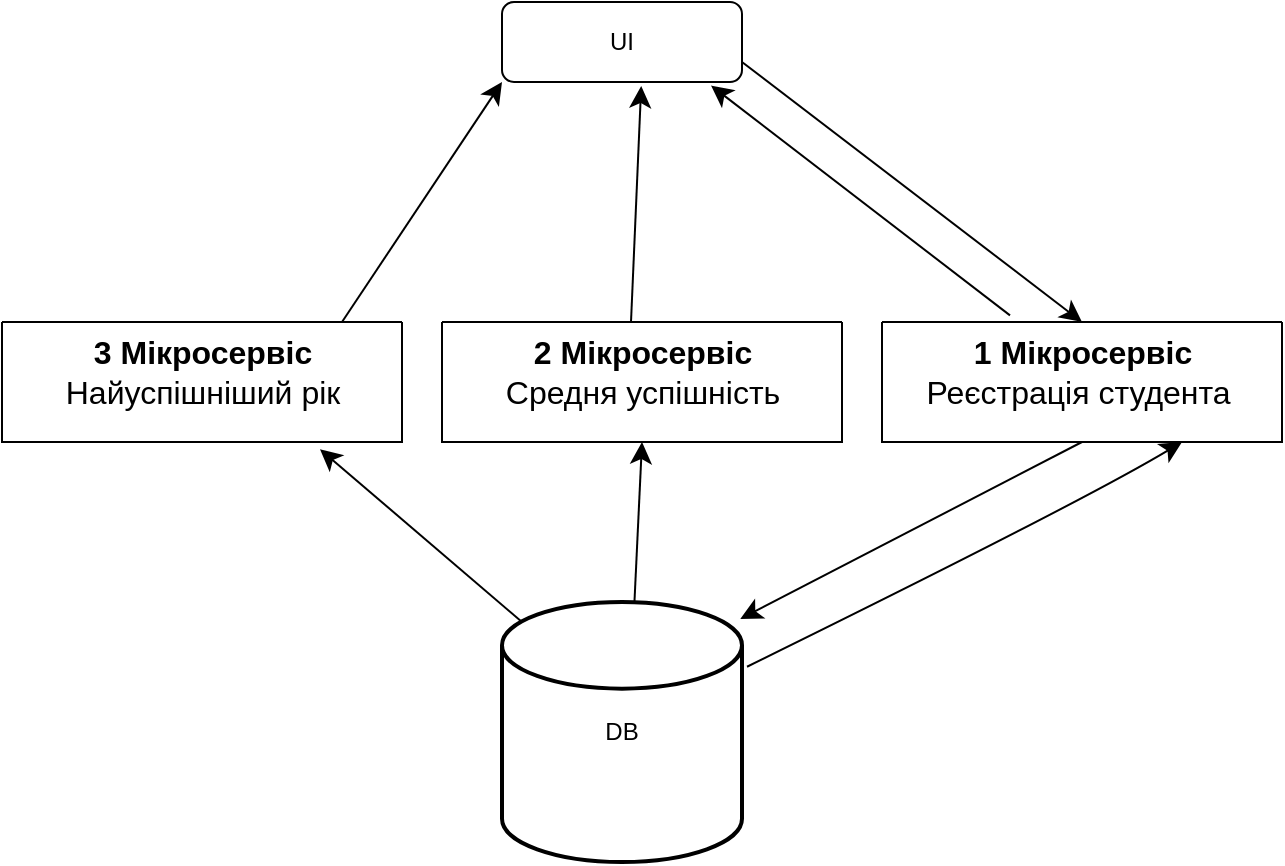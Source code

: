 <mxfile version="21.3.8" type="github">
  <diagram id="C5RBs43oDa-KdzZeNtuy" name="Page-1">
    <mxGraphModel dx="1290" dy="541" grid="1" gridSize="10" guides="1" tooltips="1" connect="1" arrows="1" fold="1" page="1" pageScale="1" pageWidth="827" pageHeight="1169" math="0" shadow="0">
      <root>
        <mxCell id="WIyWlLk6GJQsqaUBKTNV-0" />
        <mxCell id="WIyWlLk6GJQsqaUBKTNV-1" parent="WIyWlLk6GJQsqaUBKTNV-0" />
        <mxCell id="WIyWlLk6GJQsqaUBKTNV-3" value="UI" style="rounded=1;whiteSpace=wrap;html=1;fontSize=12;glass=0;strokeWidth=1;shadow=0;" parent="WIyWlLk6GJQsqaUBKTNV-1" vertex="1">
          <mxGeometry x="330" y="10" width="120" height="40" as="geometry" />
        </mxCell>
        <mxCell id="4h2z0_CyP2gQ8NMy76Tu-0" value="DB" style="strokeWidth=2;html=1;shape=mxgraph.flowchart.database;whiteSpace=wrap;" parent="WIyWlLk6GJQsqaUBKTNV-1" vertex="1">
          <mxGeometry x="330" y="310" width="120" height="130" as="geometry" />
        </mxCell>
        <mxCell id="eD3uCaXp2_mQKRS4hEy6-0" value="" style="endArrow=classic;html=1;rounded=0;fontSize=12;startSize=8;endSize=8;curved=1;entryX=0.5;entryY=0;entryDx=0;entryDy=0;" edge="1" parent="WIyWlLk6GJQsqaUBKTNV-1" target="eD3uCaXp2_mQKRS4hEy6-1">
          <mxGeometry width="50" height="50" relative="1" as="geometry">
            <mxPoint x="450" y="40" as="sourcePoint" />
            <mxPoint x="480" y="100" as="targetPoint" />
          </mxGeometry>
        </mxCell>
        <mxCell id="eD3uCaXp2_mQKRS4hEy6-1" value="" style="swimlane;startSize=0;fontSize=16;" vertex="1" parent="WIyWlLk6GJQsqaUBKTNV-1">
          <mxGeometry x="520" y="170" width="200" height="60" as="geometry" />
        </mxCell>
        <mxCell id="eD3uCaXp2_mQKRS4hEy6-2" value="Реєстрація студента&amp;nbsp;" style="text;html=1;align=center;verticalAlign=middle;resizable=0;points=[];autosize=1;strokeColor=none;fillColor=none;fontSize=16;" vertex="1" parent="eD3uCaXp2_mQKRS4hEy6-1">
          <mxGeometry x="10" y="20" width="180" height="30" as="geometry" />
        </mxCell>
        <mxCell id="eD3uCaXp2_mQKRS4hEy6-16" value="1 Мікросервіс" style="text;strokeColor=none;fillColor=none;html=1;fontSize=16;fontStyle=1;verticalAlign=middle;align=center;" vertex="1" parent="eD3uCaXp2_mQKRS4hEy6-1">
          <mxGeometry x="50" y="10" width="100" height="10" as="geometry" />
        </mxCell>
        <mxCell id="eD3uCaXp2_mQKRS4hEy6-3" value="" style="endArrow=classic;html=1;rounded=0;fontSize=12;startSize=8;endSize=8;curved=1;entryX=0.993;entryY=0.065;entryDx=0;entryDy=0;entryPerimeter=0;exitX=0.5;exitY=1;exitDx=0;exitDy=0;" edge="1" parent="WIyWlLk6GJQsqaUBKTNV-1" source="eD3uCaXp2_mQKRS4hEy6-1" target="4h2z0_CyP2gQ8NMy76Tu-0">
          <mxGeometry width="50" height="50" relative="1" as="geometry">
            <mxPoint x="470" y="300" as="sourcePoint" />
            <mxPoint x="520" y="250" as="targetPoint" />
          </mxGeometry>
        </mxCell>
        <mxCell id="eD3uCaXp2_mQKRS4hEy6-5" value="" style="swimlane;startSize=0;fontSize=16;" vertex="1" parent="WIyWlLk6GJQsqaUBKTNV-1">
          <mxGeometry x="300" y="170" width="200" height="60" as="geometry" />
        </mxCell>
        <mxCell id="eD3uCaXp2_mQKRS4hEy6-6" value="Средня успішність" style="text;html=1;align=center;verticalAlign=middle;resizable=0;points=[];autosize=1;strokeColor=none;fillColor=none;fontSize=16;" vertex="1" parent="eD3uCaXp2_mQKRS4hEy6-5">
          <mxGeometry x="20" y="20" width="160" height="30" as="geometry" />
        </mxCell>
        <mxCell id="eD3uCaXp2_mQKRS4hEy6-15" value="2 Мікросервіс" style="text;strokeColor=none;fillColor=none;html=1;fontSize=16;fontStyle=1;verticalAlign=middle;align=center;" vertex="1" parent="eD3uCaXp2_mQKRS4hEy6-5">
          <mxGeometry x="50" y="10" width="100" height="10" as="geometry" />
        </mxCell>
        <mxCell id="eD3uCaXp2_mQKRS4hEy6-9" value="" style="endArrow=classic;html=1;rounded=0;fontSize=12;startSize=8;endSize=8;curved=1;exitX=0.32;exitY=-0.055;exitDx=0;exitDy=0;exitPerimeter=0;entryX=0.871;entryY=1.044;entryDx=0;entryDy=0;entryPerimeter=0;" edge="1" parent="WIyWlLk6GJQsqaUBKTNV-1" source="eD3uCaXp2_mQKRS4hEy6-1" target="WIyWlLk6GJQsqaUBKTNV-3">
          <mxGeometry width="50" height="50" relative="1" as="geometry">
            <mxPoint x="500" y="310" as="sourcePoint" />
            <mxPoint x="550" y="260" as="targetPoint" />
          </mxGeometry>
        </mxCell>
        <mxCell id="eD3uCaXp2_mQKRS4hEy6-10" value="" style="endArrow=classic;html=1;rounded=0;fontSize=12;startSize=8;endSize=8;curved=1;exitX=1.021;exitY=0.249;exitDx=0;exitDy=0;exitPerimeter=0;entryX=0.75;entryY=1;entryDx=0;entryDy=0;" edge="1" parent="WIyWlLk6GJQsqaUBKTNV-1" source="4h2z0_CyP2gQ8NMy76Tu-0" target="eD3uCaXp2_mQKRS4hEy6-1">
          <mxGeometry width="50" height="50" relative="1" as="geometry">
            <mxPoint x="694.5" y="405" as="sourcePoint" />
            <mxPoint x="545.5" y="290" as="targetPoint" />
            <Array as="points">
              <mxPoint x="620" y="260" />
            </Array>
          </mxGeometry>
        </mxCell>
        <mxCell id="eD3uCaXp2_mQKRS4hEy6-11" value="" style="swimlane;startSize=0;fontSize=16;" vertex="1" parent="WIyWlLk6GJQsqaUBKTNV-1">
          <mxGeometry x="80" y="170" width="200" height="60" as="geometry" />
        </mxCell>
        <mxCell id="eD3uCaXp2_mQKRS4hEy6-12" value="Найуспішніший рік" style="text;html=1;align=center;verticalAlign=middle;resizable=0;points=[];autosize=1;strokeColor=none;fillColor=none;fontSize=16;" vertex="1" parent="eD3uCaXp2_mQKRS4hEy6-11">
          <mxGeometry x="20" y="20" width="160" height="30" as="geometry" />
        </mxCell>
        <mxCell id="eD3uCaXp2_mQKRS4hEy6-17" value="3 Мікросервіс" style="text;strokeColor=none;fillColor=none;html=1;fontSize=16;fontStyle=1;verticalAlign=middle;align=center;" vertex="1" parent="eD3uCaXp2_mQKRS4hEy6-11">
          <mxGeometry x="50" y="10" width="100" height="10" as="geometry" />
        </mxCell>
        <mxCell id="eD3uCaXp2_mQKRS4hEy6-14" value="" style="endArrow=classic;html=1;rounded=0;fontSize=12;startSize=8;endSize=8;curved=1;entryX=0;entryY=1;entryDx=0;entryDy=0;" edge="1" parent="WIyWlLk6GJQsqaUBKTNV-1" target="WIyWlLk6GJQsqaUBKTNV-3">
          <mxGeometry width="50" height="50" relative="1" as="geometry">
            <mxPoint x="250" y="170" as="sourcePoint" />
            <mxPoint x="300" y="120" as="targetPoint" />
          </mxGeometry>
        </mxCell>
        <mxCell id="eD3uCaXp2_mQKRS4hEy6-18" value="" style="endArrow=classic;html=1;rounded=0;fontSize=12;startSize=8;endSize=8;curved=1;entryX=0.5;entryY=1;entryDx=0;entryDy=0;exitX=0.552;exitY=-0.003;exitDx=0;exitDy=0;exitPerimeter=0;" edge="1" parent="WIyWlLk6GJQsqaUBKTNV-1" source="4h2z0_CyP2gQ8NMy76Tu-0" target="eD3uCaXp2_mQKRS4hEy6-5">
          <mxGeometry width="50" height="50" relative="1" as="geometry">
            <mxPoint x="389" y="310" as="sourcePoint" />
            <mxPoint x="439" y="260" as="targetPoint" />
          </mxGeometry>
        </mxCell>
        <mxCell id="eD3uCaXp2_mQKRS4hEy6-19" value="" style="endArrow=classic;html=1;rounded=0;fontSize=12;startSize=8;endSize=8;curved=1;entryX=0.58;entryY=1.05;entryDx=0;entryDy=0;entryPerimeter=0;" edge="1" parent="WIyWlLk6GJQsqaUBKTNV-1" target="WIyWlLk6GJQsqaUBKTNV-3">
          <mxGeometry width="50" height="50" relative="1" as="geometry">
            <mxPoint x="394.5" y="170" as="sourcePoint" />
            <mxPoint x="405.5" y="90" as="targetPoint" />
          </mxGeometry>
        </mxCell>
        <mxCell id="eD3uCaXp2_mQKRS4hEy6-20" value="" style="endArrow=classic;html=1;rounded=0;fontSize=12;startSize=8;endSize=8;curved=1;entryX=0.795;entryY=1.06;entryDx=0;entryDy=0;entryPerimeter=0;" edge="1" parent="WIyWlLk6GJQsqaUBKTNV-1" target="eD3uCaXp2_mQKRS4hEy6-11">
          <mxGeometry width="50" height="50" relative="1" as="geometry">
            <mxPoint x="340" y="320" as="sourcePoint" />
            <mxPoint x="351" y="240" as="targetPoint" />
          </mxGeometry>
        </mxCell>
      </root>
    </mxGraphModel>
  </diagram>
</mxfile>
